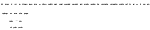 digraph {
	graph [bb="0,0,3681.7,739.74",
		overlap=false,
		size="1!",
		splines=spline
	];
	node [height=0.5,
		label="\N",
		shape=circle
	];
	edge [arrowsize=0];
	Magma	[height=1.0652,
		pos="38.347,633.8",
		width=1.0652];
	Unital	[height=0.92075,
		pos="262.35,60.445",
		width=0.92075];
	Associative	[height=1.4804,
		pos="366.35,60.445",
		width=1.4804];
	Commutative	[height=1.679,
		pos="498.35,60.445",
		width=1.679];
	Invertible	[height=1.2818,
		pos="391.35,219.28",
		width=1.2818];
	Idempotent	[height=1.4443,
		pos="750.35,633.8",
		width=1.4443];
	Absorbing	[height=1.3721,
		pos="869.35,633.8",
		width=1.3721];
	Group	[height=0.93881,
		pos="970.35,633.8",
		width=0.93881];
	AbelianGroup	[height=1.7512,
		pos="1085.3,633.8",
		width=1.7512];
	Additive	[height=1.1735,
		pos="497.35,219.28",
		width=1.1735];
	Additive -> Unital	[pos="e,276.95,90.327 474.65,183.35 466.75,173.54 457.13,163.69 446.35,156.89 391.29,122.14 358.01,157.76 304.35,120.89 293.19,113.22 \
284.01,101.56 277.11,90.586"];
	Additive -> Associative	[pos="e,400.25,101.82 470.64,186.08 462.82,176.66 454.25,166.36 446.35,156.89 431.37,138.94 414.76,119.12 400.59,102.21"];
	Additive -> Commutative	[pos="e,497.97,120.97 497.61,176.67 497.72,159.74 497.85,139.85 497.96,121.41"];
	Subtractive	[height=1.4443,
		pos="499.35,404.77",
		width=1.4443];
	Subtractive -> Invertible	[pos="e,414.32,259.31 473.2,359.35 455.29,328.93 431.76,288.94 414.52,259.65"];
	Subtractive -> Additive	[pos="e,497.8,261.56 498.79,352.66 498.48,324.03 498.09,288.8 497.8,261.88"];
	Multiplicative	[height=1.7332,
		pos="263.35,219.28",
		width=1.7332];
	Multiplicative -> Unital	[pos="e,262.55,93.917 262.95,156.75 262.82,135.46 262.67,112.43 262.56,94.343"];
	Multiplicative -> Associative	[pos="e,337.54,105.31 297.36,166.49 310.26,146.84 324.83,124.65 337.25,105.75"];
	Multiplicative -> Commutative	[pos="e,454.45,102.46 308.76,176.25 317.55,169.26 326.95,162.47 336.35,156.89 374.09,134.46 390.65,143.41 428.35,120.89 437.1,115.66 445.86,\
109.33 454.06,102.77"];
	Divisive	[height=1.1555,
		pos="261.35,404.77",
		width=1.1555];
	Divisive -> Invertible	[pos="e,361.17,254.93 281.05,367.85 290.08,352.12 301.23,333.65 312.35,317.68 327.28,296.23 345.58,273.48 360.81,255.36"];
	Divisive -> Multiplicative	[pos="e,262.68,281.82 261.79,363.05 262.05,339.28 262.38,308.81 262.67,282.13"];
	Distributive	[height=1.4985,
		pos="375.35,404.77",
		width=1.4985];
	Distributive -> Additive	[pos="e,474.38,254.82 404.88,359.35 426.16,327.34 454.49,284.75 474.15,255.17"];
	Distributive -> Multiplicative	[pos="e,295.47,272.92 347.66,358.41 331.92,332.62 312.12,300.19 295.67,273.23"];
	Ring	[height=0.79437,
		pos="480.35,633.8",
		width=0.79437];
	Ring -> Subtractive	[pos="e,495.08,456.74 482.68,604.96 485.75,568.21 491.23,502.81 495.06,457.01"];
	IntegralDomain	[height=1.8957,
		pos="1234.3,633.8",
		width=1.8957];
	Field	[height=0.81243,
		pos="275.35,633.8",
		width=0.81243];
	Field -> Divisive	[pos="e,263.85,446.33 273.6,604.51 271.15,564.77 266.68,492.18 263.86,446.59"];
	ExpField	[height=1.2277,
		pos="1364.3,633.8",
		width=1.2277];
	QuotientField	[height=1.6971,
		pos="1487.3,633.8",
		width=1.6971];
	UpperBoundedField	[height=2.3651,
		pos="1651.3,633.8",
		width=2.3651];
	LowerBoundedField	[height=2.3831,
		pos="1840.3,633.8",
		width=2.3831];
	TrigField	[height=1.2457,
		pos="1989.3,633.8",
		width=1.2457];
	AdditiveAction	[height=1.8776,
		pos="637.35,404.77",
		width=1.8776];
	AdditiveAction -> Additive	[pos="e,522.63,253.43 596.48,350.21 572.68,319.02 543.42,280.66 522.87,253.74"];
	SubtractiveAction	[height=2.1304,
		pos="603.35,633.8",
		width=2.1304];
	SubtractiveAction -> Subtractive	[pos="e,520.63,452.23 571.72,563.76 555.23,527.77 535.5,484.68 520.8,452.61"];
	MultiplicativeAction	[height=2.4192,
		pos="114.35,404.77",
		width=2.4192];
	MultiplicativeAction -> Multiplicative	[pos="e,224.46,268.18 168.77,336.75 187.08,314.2 207.14,289.5 224.06,268.67"];
	DivisiveAction	[height=1.8415,
		pos="161.35,633.8",
		width=1.8415];
	DivisiveAction -> Divisive	[pos="e,244.84,443.24 187.75,572.86 205.79,531.9 229.15,478.86 244.66,443.65"];
	Module	[height=1.0832,
		pos="375.35,633.8",
		width=1.0832];
	Module -> Distributive	[pos="e,375.35,458.79 375.35,594.8 375.35,557.71 375.35,500.93 375.35,459.28"];
	JoinSemiLattice	[height=1.9318,
		pos="2121.3,633.8",
		width=1.9318];
	MeetSemiLattice	[height=2.0401,
		pos="2282.3,633.8",
		width=2.0401];
	Lattice	[height=0.99297,
		pos="2409.3,633.8",
		width=0.99297];
	BoundedJoinSemiLattice	[height=2.8525,
		pos="2565.3,633.8",
		width=2.8525];
	BoundedMeetSemiLattice	[height=2.9428,
		pos="2792.3,633.8",
		width=2.9428];
	BoundedLattice	[height=1.9137,
		pos="2985.3,633.8",
		width=1.9137];
	Integral	[height=1.0832,
		pos="3111.3,633.8",
		width=1.0832];
	Ratio	[height=0.84854,
		pos="3199.3,633.8",
		width=0.84854];
	Signed	[height=0.99297,
		pos="3283.3,633.8",
		width=0.99297];
	Norm	[height=0.88464,
		pos="3369.3,633.8",
		width=0.88464];
	Basis	[height=0.84854,
		pos="3449.3,633.8",
		width=0.84854];
	Direction	[height=1.2457,
		pos="3542.3,633.8",
		width=1.2457];
	Epsilon	[height=1.0652,
		pos="3643.3,633.8",
		width=1.0652];
}
